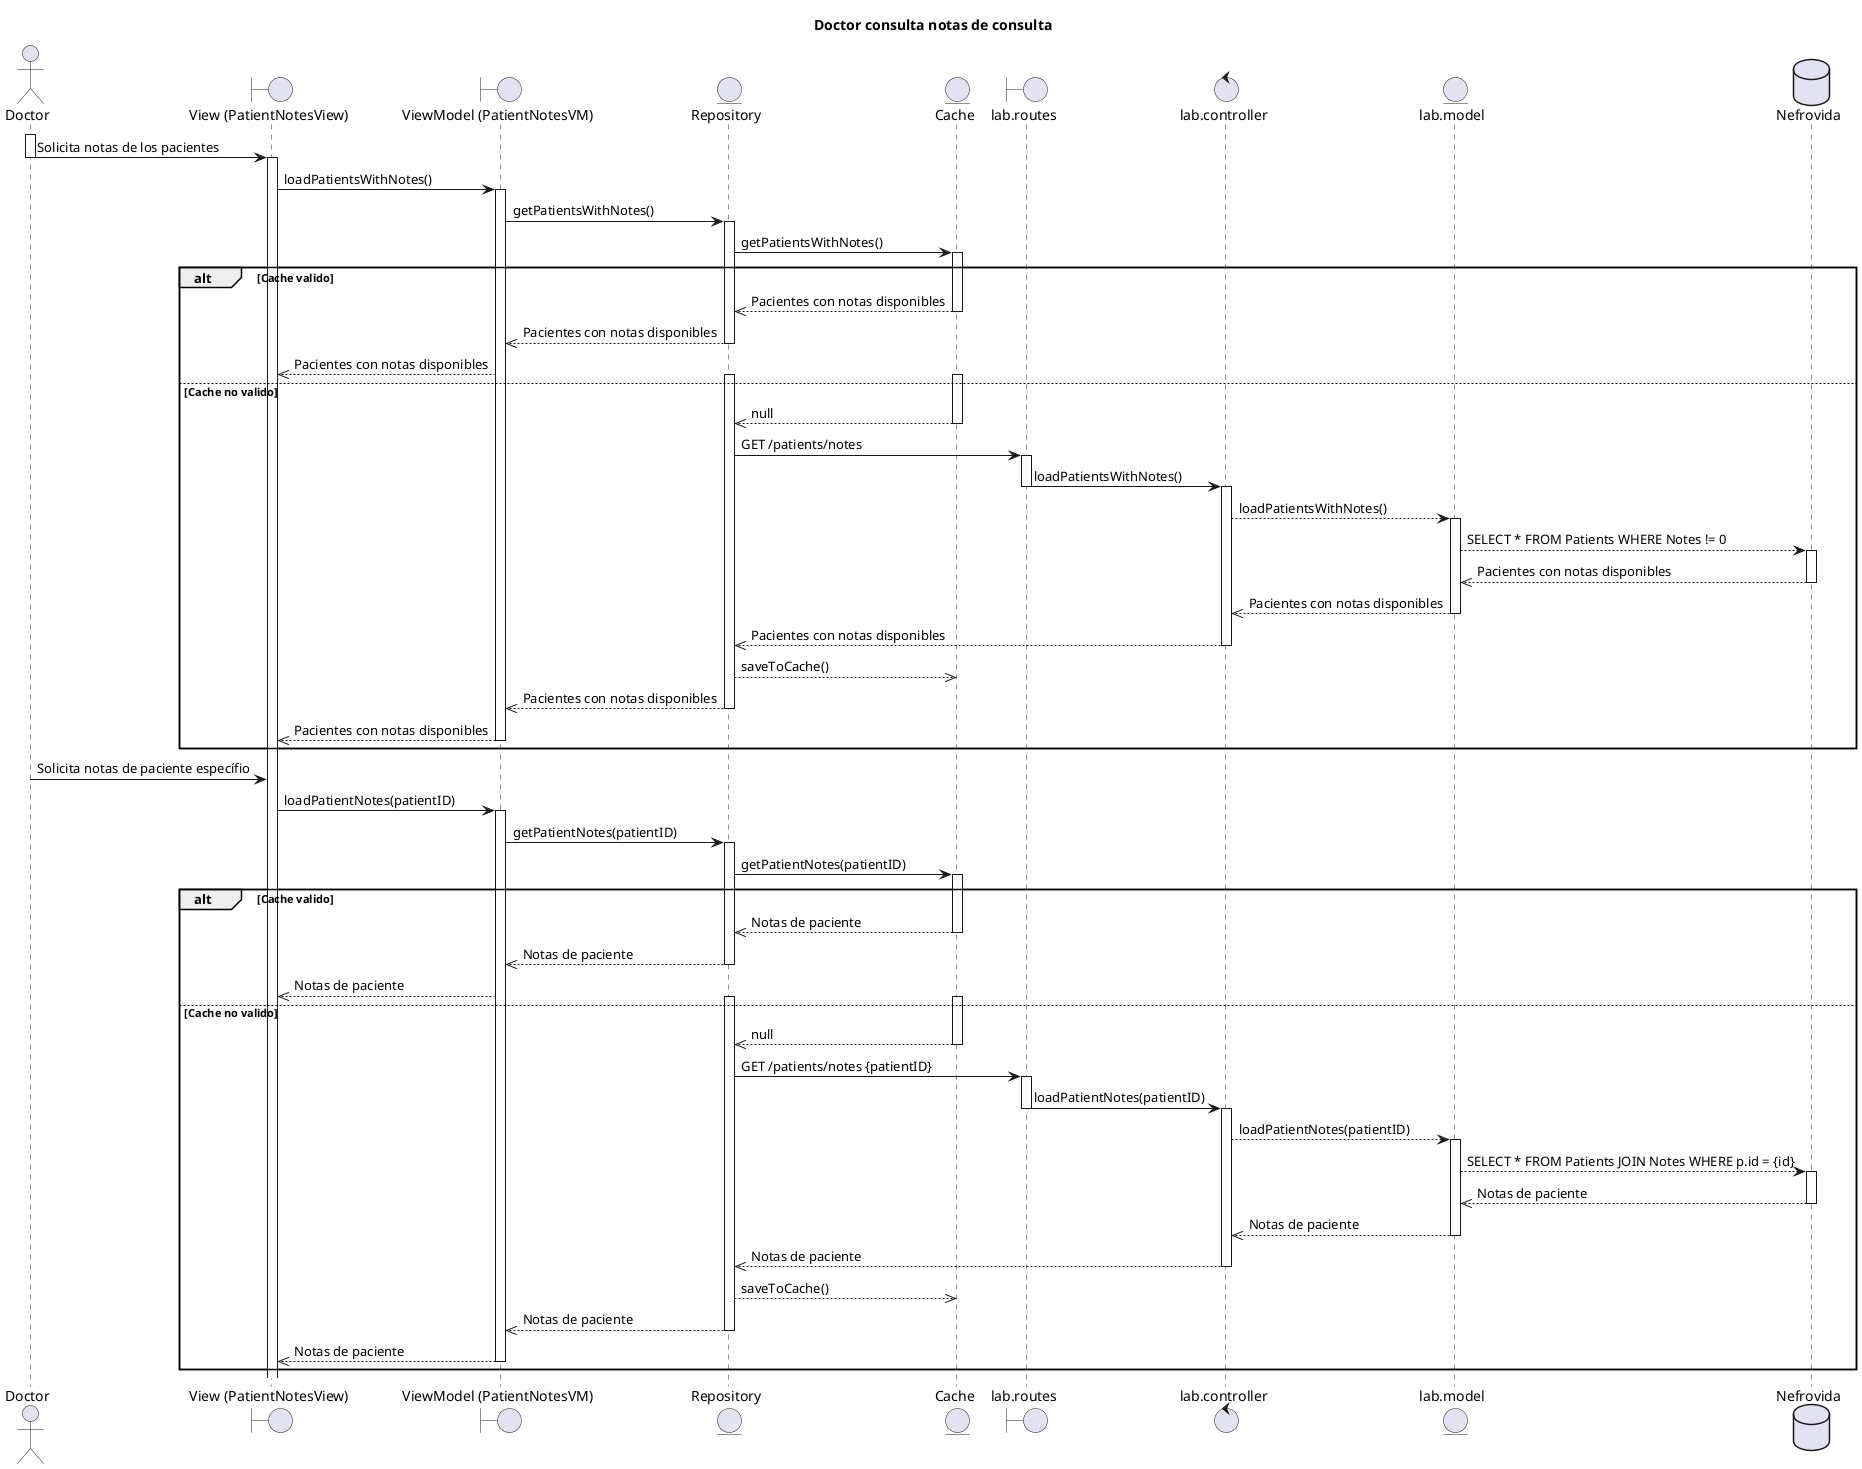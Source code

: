 @startuml DoctorConsultaNotasDeConsulta
title Doctor consulta notas de consulta

actor Doctor as doc
boundary "View (PatientNotesView)" as vw
boundary "ViewModel (PatientNotesVM)" as vm
entity Repository as rp
entity Cache as ch
boundary lab.routes as rt
control lab.controller as ct
entity lab.model as md
database Nefrovida as db

activate doc
doc -> vw --++: Solicita notas de los pacientes
vw -> vm ++: loadPatientsWithNotes()
vm -> rp ++: getPatientsWithNotes()
rp -> ch ++: getPatientsWithNotes()
alt Cache valido
  ch -->> rp --: Pacientes con notas disponibles
  rp -->> vm --: Pacientes con notas disponibles
  vm -->> vw : Pacientes con notas disponibles

else Cache no valido
  activate ch
  activate rp
  ch -->> rp --: null
  rp -> rt ++: GET /patients/notes
  rt -> ct --++: loadPatientsWithNotes()
  ct --> md ++: loadPatientsWithNotes()
  md --> db ++: SELECT * FROM Patients WHERE Notes != 0
  db -->> md --: Pacientes con notas disponibles
  md -->> ct --: Pacientes con notas disponibles
  ct -->> rp --: Pacientes con notas disponibles
  rp -->> ch : saveToCache()
  rp -->> vm --: Pacientes con notas disponibles
  vm -->> vw --: Pacientes con notas disponibles
end

activate doc
doc -> vw : Solicita notas de paciente específio
vw -> vm ++: loadPatientNotes(patientID)
vm -> rp ++: getPatientNotes(patientID)
rp -> ch ++: getPatientNotes(patientID)
alt Cache valido
  ch -->> rp --: Notas de paciente
  rp -->> vm --: Notas de paciente
  vm -->> vw : Notas de paciente

else Cache no valido
  activate ch
  activate rp
  ch -->> rp --: null
  rp -> rt ++: GET /patients/notes {patientID}
  rt -> ct --++: loadPatientNotes(patientID)
  ct --> md ++: loadPatientNotes(patientID)
  md --> db ++: SELECT * FROM Patients JOIN Notes WHERE p.id = {id}
  db -->> md --: Notas de paciente
  md -->> ct --: Notas de paciente
  ct -->> rp --: Notas de paciente
  rp -->> ch : saveToCache()
  rp -->> vm --: Notas de paciente
  vm -->> vw --: Notas de paciente
end

@enduml